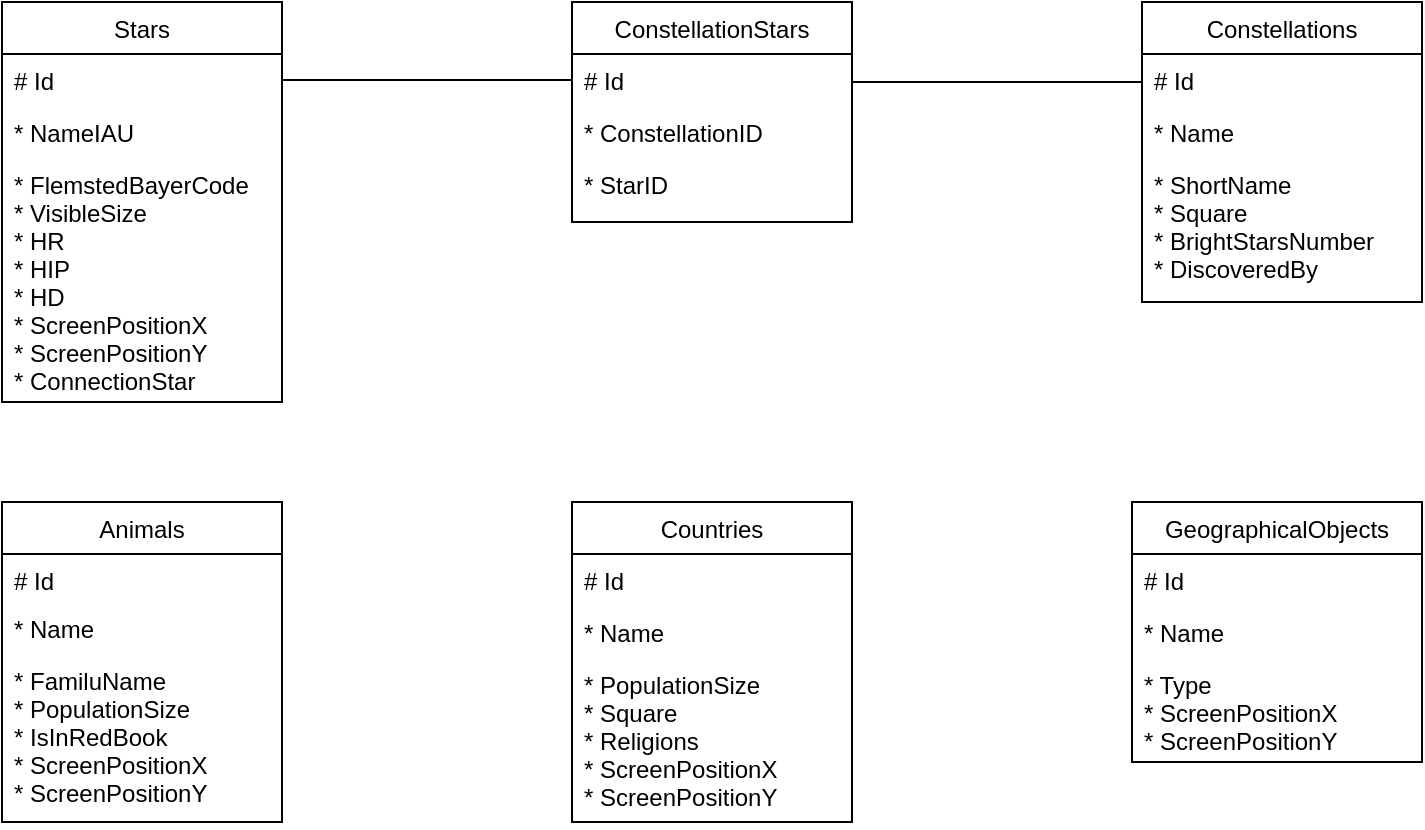 <mxfile version="16.5.1" type="device"><diagram id="9Xe6VDgumJaECCXyicv2" name="Page-1"><mxGraphModel dx="1278" dy="649" grid="1" gridSize="10" guides="1" tooltips="1" connect="1" arrows="1" fold="1" page="1" pageScale="1" pageWidth="850" pageHeight="1100" math="0" shadow="0"><root><mxCell id="0"/><mxCell id="1" parent="0"/><mxCell id="GoY2nygmRJWVAPBLI0oE-6" value="Stars" style="swimlane;fontStyle=0;childLayout=stackLayout;horizontal=1;startSize=26;fillColor=none;horizontalStack=0;resizeParent=1;resizeParentMax=0;resizeLast=0;collapsible=1;marginBottom=0;" parent="1" vertex="1"><mxGeometry x="70" y="200" width="140" height="200" as="geometry"/></mxCell><mxCell id="GoY2nygmRJWVAPBLI0oE-7" value="# Id" style="text;strokeColor=none;fillColor=none;align=left;verticalAlign=top;spacingLeft=4;spacingRight=4;overflow=hidden;rotatable=0;points=[[0,0.5],[1,0.5]];portConstraint=eastwest;" parent="GoY2nygmRJWVAPBLI0oE-6" vertex="1"><mxGeometry y="26" width="140" height="26" as="geometry"/></mxCell><mxCell id="GoY2nygmRJWVAPBLI0oE-8" value="* NameIAU" style="text;strokeColor=none;fillColor=none;align=left;verticalAlign=top;spacingLeft=4;spacingRight=4;overflow=hidden;rotatable=0;points=[[0,0.5],[1,0.5]];portConstraint=eastwest;" parent="GoY2nygmRJWVAPBLI0oE-6" vertex="1"><mxGeometry y="52" width="140" height="26" as="geometry"/></mxCell><mxCell id="GoY2nygmRJWVAPBLI0oE-9" value="* FlemstedBayerCode&#10;* VisibleSize&#10;* HR&#10;* HIP&#10;* HD&#10;* ScreenPositionX&#10;* ScreenPositionY&#10;* ConnectionStar&#10;" style="text;strokeColor=none;fillColor=none;align=left;verticalAlign=top;spacingLeft=4;spacingRight=4;overflow=hidden;rotatable=0;points=[[0,0.5],[1,0.5]];portConstraint=eastwest;" parent="GoY2nygmRJWVAPBLI0oE-6" vertex="1"><mxGeometry y="78" width="140" height="122" as="geometry"/></mxCell><mxCell id="GoY2nygmRJWVAPBLI0oE-10" value="Constellations" style="swimlane;fontStyle=0;childLayout=stackLayout;horizontal=1;startSize=26;fillColor=none;horizontalStack=0;resizeParent=1;resizeParentMax=0;resizeLast=0;collapsible=1;marginBottom=0;" parent="1" vertex="1"><mxGeometry x="640" y="200" width="140" height="150" as="geometry"/></mxCell><mxCell id="GoY2nygmRJWVAPBLI0oE-11" value="# Id" style="text;strokeColor=none;fillColor=none;align=left;verticalAlign=top;spacingLeft=4;spacingRight=4;overflow=hidden;rotatable=0;points=[[0,0.5],[1,0.5]];portConstraint=eastwest;" parent="GoY2nygmRJWVAPBLI0oE-10" vertex="1"><mxGeometry y="26" width="140" height="26" as="geometry"/></mxCell><mxCell id="GoY2nygmRJWVAPBLI0oE-12" value="* Name" style="text;strokeColor=none;fillColor=none;align=left;verticalAlign=top;spacingLeft=4;spacingRight=4;overflow=hidden;rotatable=0;points=[[0,0.5],[1,0.5]];portConstraint=eastwest;" parent="GoY2nygmRJWVAPBLI0oE-10" vertex="1"><mxGeometry y="52" width="140" height="26" as="geometry"/></mxCell><mxCell id="GoY2nygmRJWVAPBLI0oE-13" value="* ShortName&#10;* Square&#10;* BrightStarsNumber&#10;* DiscoveredBy&#10;" style="text;strokeColor=none;fillColor=none;align=left;verticalAlign=top;spacingLeft=4;spacingRight=4;overflow=hidden;rotatable=0;points=[[0,0.5],[1,0.5]];portConstraint=eastwest;" parent="GoY2nygmRJWVAPBLI0oE-10" vertex="1"><mxGeometry y="78" width="140" height="72" as="geometry"/></mxCell><mxCell id="GoY2nygmRJWVAPBLI0oE-14" value="ConstellationStars" style="swimlane;fontStyle=0;childLayout=stackLayout;horizontal=1;startSize=26;fillColor=none;horizontalStack=0;resizeParent=1;resizeParentMax=0;resizeLast=0;collapsible=1;marginBottom=0;" parent="1" vertex="1"><mxGeometry x="355" y="200" width="140" height="110" as="geometry"/></mxCell><mxCell id="GoY2nygmRJWVAPBLI0oE-15" value="# Id" style="text;strokeColor=none;fillColor=none;align=left;verticalAlign=top;spacingLeft=4;spacingRight=4;overflow=hidden;rotatable=0;points=[[0,0.5],[1,0.5]];portConstraint=eastwest;" parent="GoY2nygmRJWVAPBLI0oE-14" vertex="1"><mxGeometry y="26" width="140" height="26" as="geometry"/></mxCell><mxCell id="GoY2nygmRJWVAPBLI0oE-16" value="* ConstellationID" style="text;strokeColor=none;fillColor=none;align=left;verticalAlign=top;spacingLeft=4;spacingRight=4;overflow=hidden;rotatable=0;points=[[0,0.5],[1,0.5]];portConstraint=eastwest;" parent="GoY2nygmRJWVAPBLI0oE-14" vertex="1"><mxGeometry y="52" width="140" height="26" as="geometry"/></mxCell><mxCell id="GoY2nygmRJWVAPBLI0oE-17" value="* StarID" style="text;strokeColor=none;fillColor=none;align=left;verticalAlign=top;spacingLeft=4;spacingRight=4;overflow=hidden;rotatable=0;points=[[0,0.5],[1,0.5]];portConstraint=eastwest;" parent="GoY2nygmRJWVAPBLI0oE-14" vertex="1"><mxGeometry y="78" width="140" height="32" as="geometry"/></mxCell><mxCell id="GoY2nygmRJWVAPBLI0oE-18" value="" style="endArrow=none;html=1;rounded=0;exitX=1;exitY=0.5;exitDx=0;exitDy=0;entryX=0;entryY=0.5;entryDx=0;entryDy=0;" parent="1" source="GoY2nygmRJWVAPBLI0oE-7" target="GoY2nygmRJWVAPBLI0oE-15" edge="1"><mxGeometry width="50" height="50" relative="1" as="geometry"><mxPoint x="400" y="360" as="sourcePoint"/><mxPoint x="450" y="310" as="targetPoint"/></mxGeometry></mxCell><mxCell id="GoY2nygmRJWVAPBLI0oE-19" value="" style="endArrow=none;html=1;rounded=0;exitX=1;exitY=0.5;exitDx=0;exitDy=0;entryX=0;entryY=0.5;entryDx=0;entryDy=0;" parent="1" edge="1"><mxGeometry width="50" height="50" relative="1" as="geometry"><mxPoint x="495" y="240" as="sourcePoint"/><mxPoint x="640" y="240" as="targetPoint"/></mxGeometry></mxCell><mxCell id="mxR0BXO5LJs5vLfwSraG-1" value="Animals" style="swimlane;fontStyle=0;childLayout=stackLayout;horizontal=1;startSize=26;fillColor=none;horizontalStack=0;resizeParent=1;resizeParentMax=0;resizeLast=0;collapsible=1;marginBottom=0;" vertex="1" parent="1"><mxGeometry x="70" y="450" width="140" height="160" as="geometry"/></mxCell><mxCell id="mxR0BXO5LJs5vLfwSraG-2" value="# Id" style="text;strokeColor=none;fillColor=none;align=left;verticalAlign=top;spacingLeft=4;spacingRight=4;overflow=hidden;rotatable=0;points=[[0,0.5],[1,0.5]];portConstraint=eastwest;" vertex="1" parent="mxR0BXO5LJs5vLfwSraG-1"><mxGeometry y="26" width="140" height="24" as="geometry"/></mxCell><mxCell id="mxR0BXO5LJs5vLfwSraG-3" value="* Name    " style="text;strokeColor=none;fillColor=none;align=left;verticalAlign=top;spacingLeft=4;spacingRight=4;overflow=hidden;rotatable=0;points=[[0,0.5],[1,0.5]];portConstraint=eastwest;" vertex="1" parent="mxR0BXO5LJs5vLfwSraG-1"><mxGeometry y="50" width="140" height="26" as="geometry"/></mxCell><mxCell id="mxR0BXO5LJs5vLfwSraG-4" value="* FamiluName&#10;* PopulationSize&#10;* IsInRedBook&#10;* ScreenPositionX&#10;* ScreenPositionY" style="text;strokeColor=none;fillColor=none;align=left;verticalAlign=top;spacingLeft=4;spacingRight=4;overflow=hidden;rotatable=0;points=[[0,0.5],[1,0.5]];portConstraint=eastwest;" vertex="1" parent="mxR0BXO5LJs5vLfwSraG-1"><mxGeometry y="76" width="140" height="84" as="geometry"/></mxCell><mxCell id="mxR0BXO5LJs5vLfwSraG-5" value="Countries" style="swimlane;fontStyle=0;childLayout=stackLayout;horizontal=1;startSize=26;fillColor=none;horizontalStack=0;resizeParent=1;resizeParentMax=0;resizeLast=0;collapsible=1;marginBottom=0;" vertex="1" parent="1"><mxGeometry x="355" y="450" width="140" height="160" as="geometry"/></mxCell><mxCell id="mxR0BXO5LJs5vLfwSraG-6" value="# Id" style="text;strokeColor=none;fillColor=none;align=left;verticalAlign=top;spacingLeft=4;spacingRight=4;overflow=hidden;rotatable=0;points=[[0,0.5],[1,0.5]];portConstraint=eastwest;" vertex="1" parent="mxR0BXO5LJs5vLfwSraG-5"><mxGeometry y="26" width="140" height="26" as="geometry"/></mxCell><mxCell id="mxR0BXO5LJs5vLfwSraG-7" value="* Name" style="text;strokeColor=none;fillColor=none;align=left;verticalAlign=top;spacingLeft=4;spacingRight=4;overflow=hidden;rotatable=0;points=[[0,0.5],[1,0.5]];portConstraint=eastwest;" vertex="1" parent="mxR0BXO5LJs5vLfwSraG-5"><mxGeometry y="52" width="140" height="26" as="geometry"/></mxCell><mxCell id="mxR0BXO5LJs5vLfwSraG-8" value="* PopulationSize&#10;* Square&#10;* Religions&#10;* ScreenPositionX&#10;* ScreenPositionY&#10;" style="text;strokeColor=none;fillColor=none;align=left;verticalAlign=top;spacingLeft=4;spacingRight=4;overflow=hidden;rotatable=0;points=[[0,0.5],[1,0.5]];portConstraint=eastwest;" vertex="1" parent="mxR0BXO5LJs5vLfwSraG-5"><mxGeometry y="78" width="140" height="82" as="geometry"/></mxCell><mxCell id="mxR0BXO5LJs5vLfwSraG-9" value="GeographicalObjects" style="swimlane;fontStyle=0;childLayout=stackLayout;horizontal=1;startSize=26;fillColor=none;horizontalStack=0;resizeParent=1;resizeParentMax=0;resizeLast=0;collapsible=1;marginBottom=0;" vertex="1" parent="1"><mxGeometry x="635" y="450" width="145" height="130" as="geometry"/></mxCell><mxCell id="mxR0BXO5LJs5vLfwSraG-10" value="# Id" style="text;strokeColor=none;fillColor=none;align=left;verticalAlign=top;spacingLeft=4;spacingRight=4;overflow=hidden;rotatable=0;points=[[0,0.5],[1,0.5]];portConstraint=eastwest;" vertex="1" parent="mxR0BXO5LJs5vLfwSraG-9"><mxGeometry y="26" width="145" height="26" as="geometry"/></mxCell><mxCell id="mxR0BXO5LJs5vLfwSraG-11" value="* Name" style="text;strokeColor=none;fillColor=none;align=left;verticalAlign=top;spacingLeft=4;spacingRight=4;overflow=hidden;rotatable=0;points=[[0,0.5],[1,0.5]];portConstraint=eastwest;" vertex="1" parent="mxR0BXO5LJs5vLfwSraG-9"><mxGeometry y="52" width="145" height="26" as="geometry"/></mxCell><mxCell id="mxR0BXO5LJs5vLfwSraG-12" value="* Type&#10;* ScreenPositionX&#10;* ScreenPositionY" style="text;strokeColor=none;fillColor=none;align=left;verticalAlign=top;spacingLeft=4;spacingRight=4;overflow=hidden;rotatable=0;points=[[0,0.5],[1,0.5]];portConstraint=eastwest;" vertex="1" parent="mxR0BXO5LJs5vLfwSraG-9"><mxGeometry y="78" width="145" height="52" as="geometry"/></mxCell></root></mxGraphModel></diagram></mxfile>